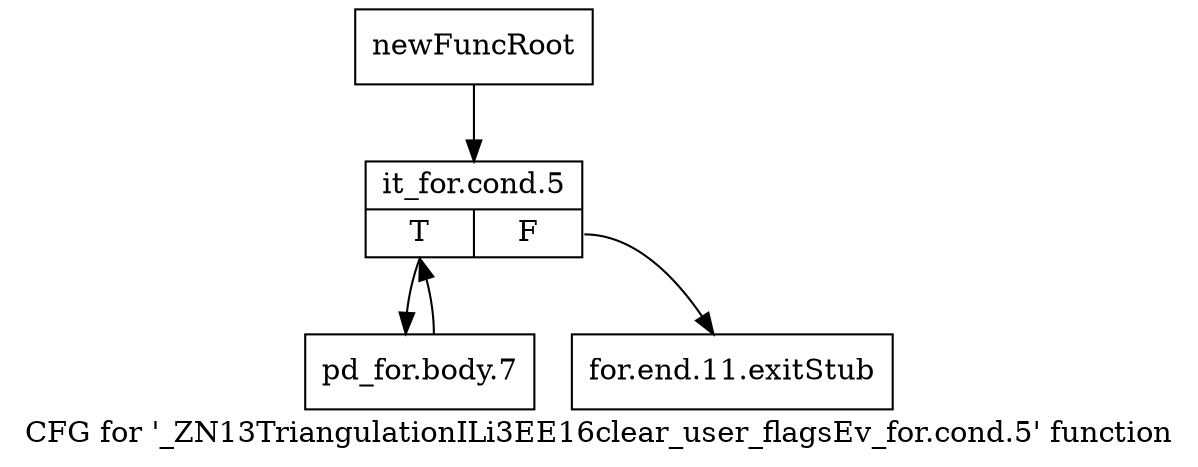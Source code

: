 digraph "CFG for '_ZN13TriangulationILi3EE16clear_user_flagsEv_for.cond.5' function" {
	label="CFG for '_ZN13TriangulationILi3EE16clear_user_flagsEv_for.cond.5' function";

	Node0x97cb7b0 [shape=record,label="{newFuncRoot}"];
	Node0x97cb7b0 -> Node0x97cb850;
	Node0x97cb800 [shape=record,label="{for.end.11.exitStub}"];
	Node0x97cb850 [shape=record,label="{it_for.cond.5|{<s0>T|<s1>F}}"];
	Node0x97cb850:s0 -> Node0x97cb8a0;
	Node0x97cb850:s1 -> Node0x97cb800;
	Node0x97cb8a0 [shape=record,label="{pd_for.body.7}"];
	Node0x97cb8a0 -> Node0x97cb850;
}
